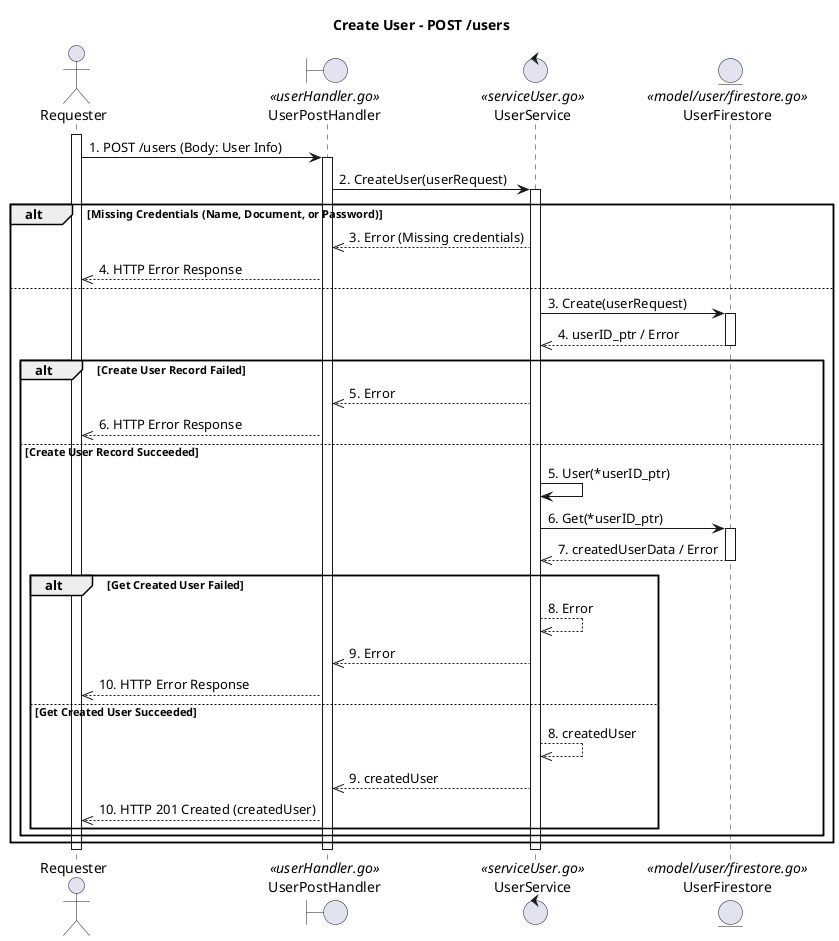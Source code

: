 @startuml
title Create User - POST /users

actor Requester
boundary UserPostHandler <<userHandler.go>>
control UserService <<serviceUser.go>>
entity UserFirestore <<model/user/firestore.go>>

activate Requester
Requester -> UserPostHandler : 1. POST /users (Body: User Info)
activate UserPostHandler

UserPostHandler -> UserService : 2. CreateUser(userRequest)
activate UserService

alt Missing Credentials (Name, Document, or Password)
    UserService -->> UserPostHandler : 3. Error (Missing credentials)
    UserPostHandler -->> Requester : 4. HTTP Error Response
else
    UserService -> UserFirestore : 3. Create(userRequest)
    activate UserFirestore
    UserFirestore -->> UserService : 4. userID_ptr / Error
    deactivate UserFirestore
    
    alt Create User Record Failed
        UserService -->> UserPostHandler : 5. Error
        UserPostHandler -->> Requester : 6. HTTP Error Response
    else Create User Record Succeeded
        UserService -> UserService : 5. User(*userID_ptr)
        UserService -> UserFirestore : 6. Get(*userID_ptr)
        activate UserFirestore
        UserFirestore -->> UserService : 7. createdUserData / Error
        deactivate UserFirestore
        
        alt Get Created User Failed
            UserService -->> UserService : 8. Error
            UserService -->> UserPostHandler : 9. Error
            UserPostHandler -->> Requester : 10. HTTP Error Response
        else Get Created User Succeeded
            UserService -->> UserService : 8. createdUser
            UserService -->> UserPostHandler : 9. createdUser
            UserPostHandler -->> Requester : 10. HTTP 201 Created (createdUser)
        end
    end
end
deactivate UserService
deactivate UserPostHandler
deactivate Requester
@enduml